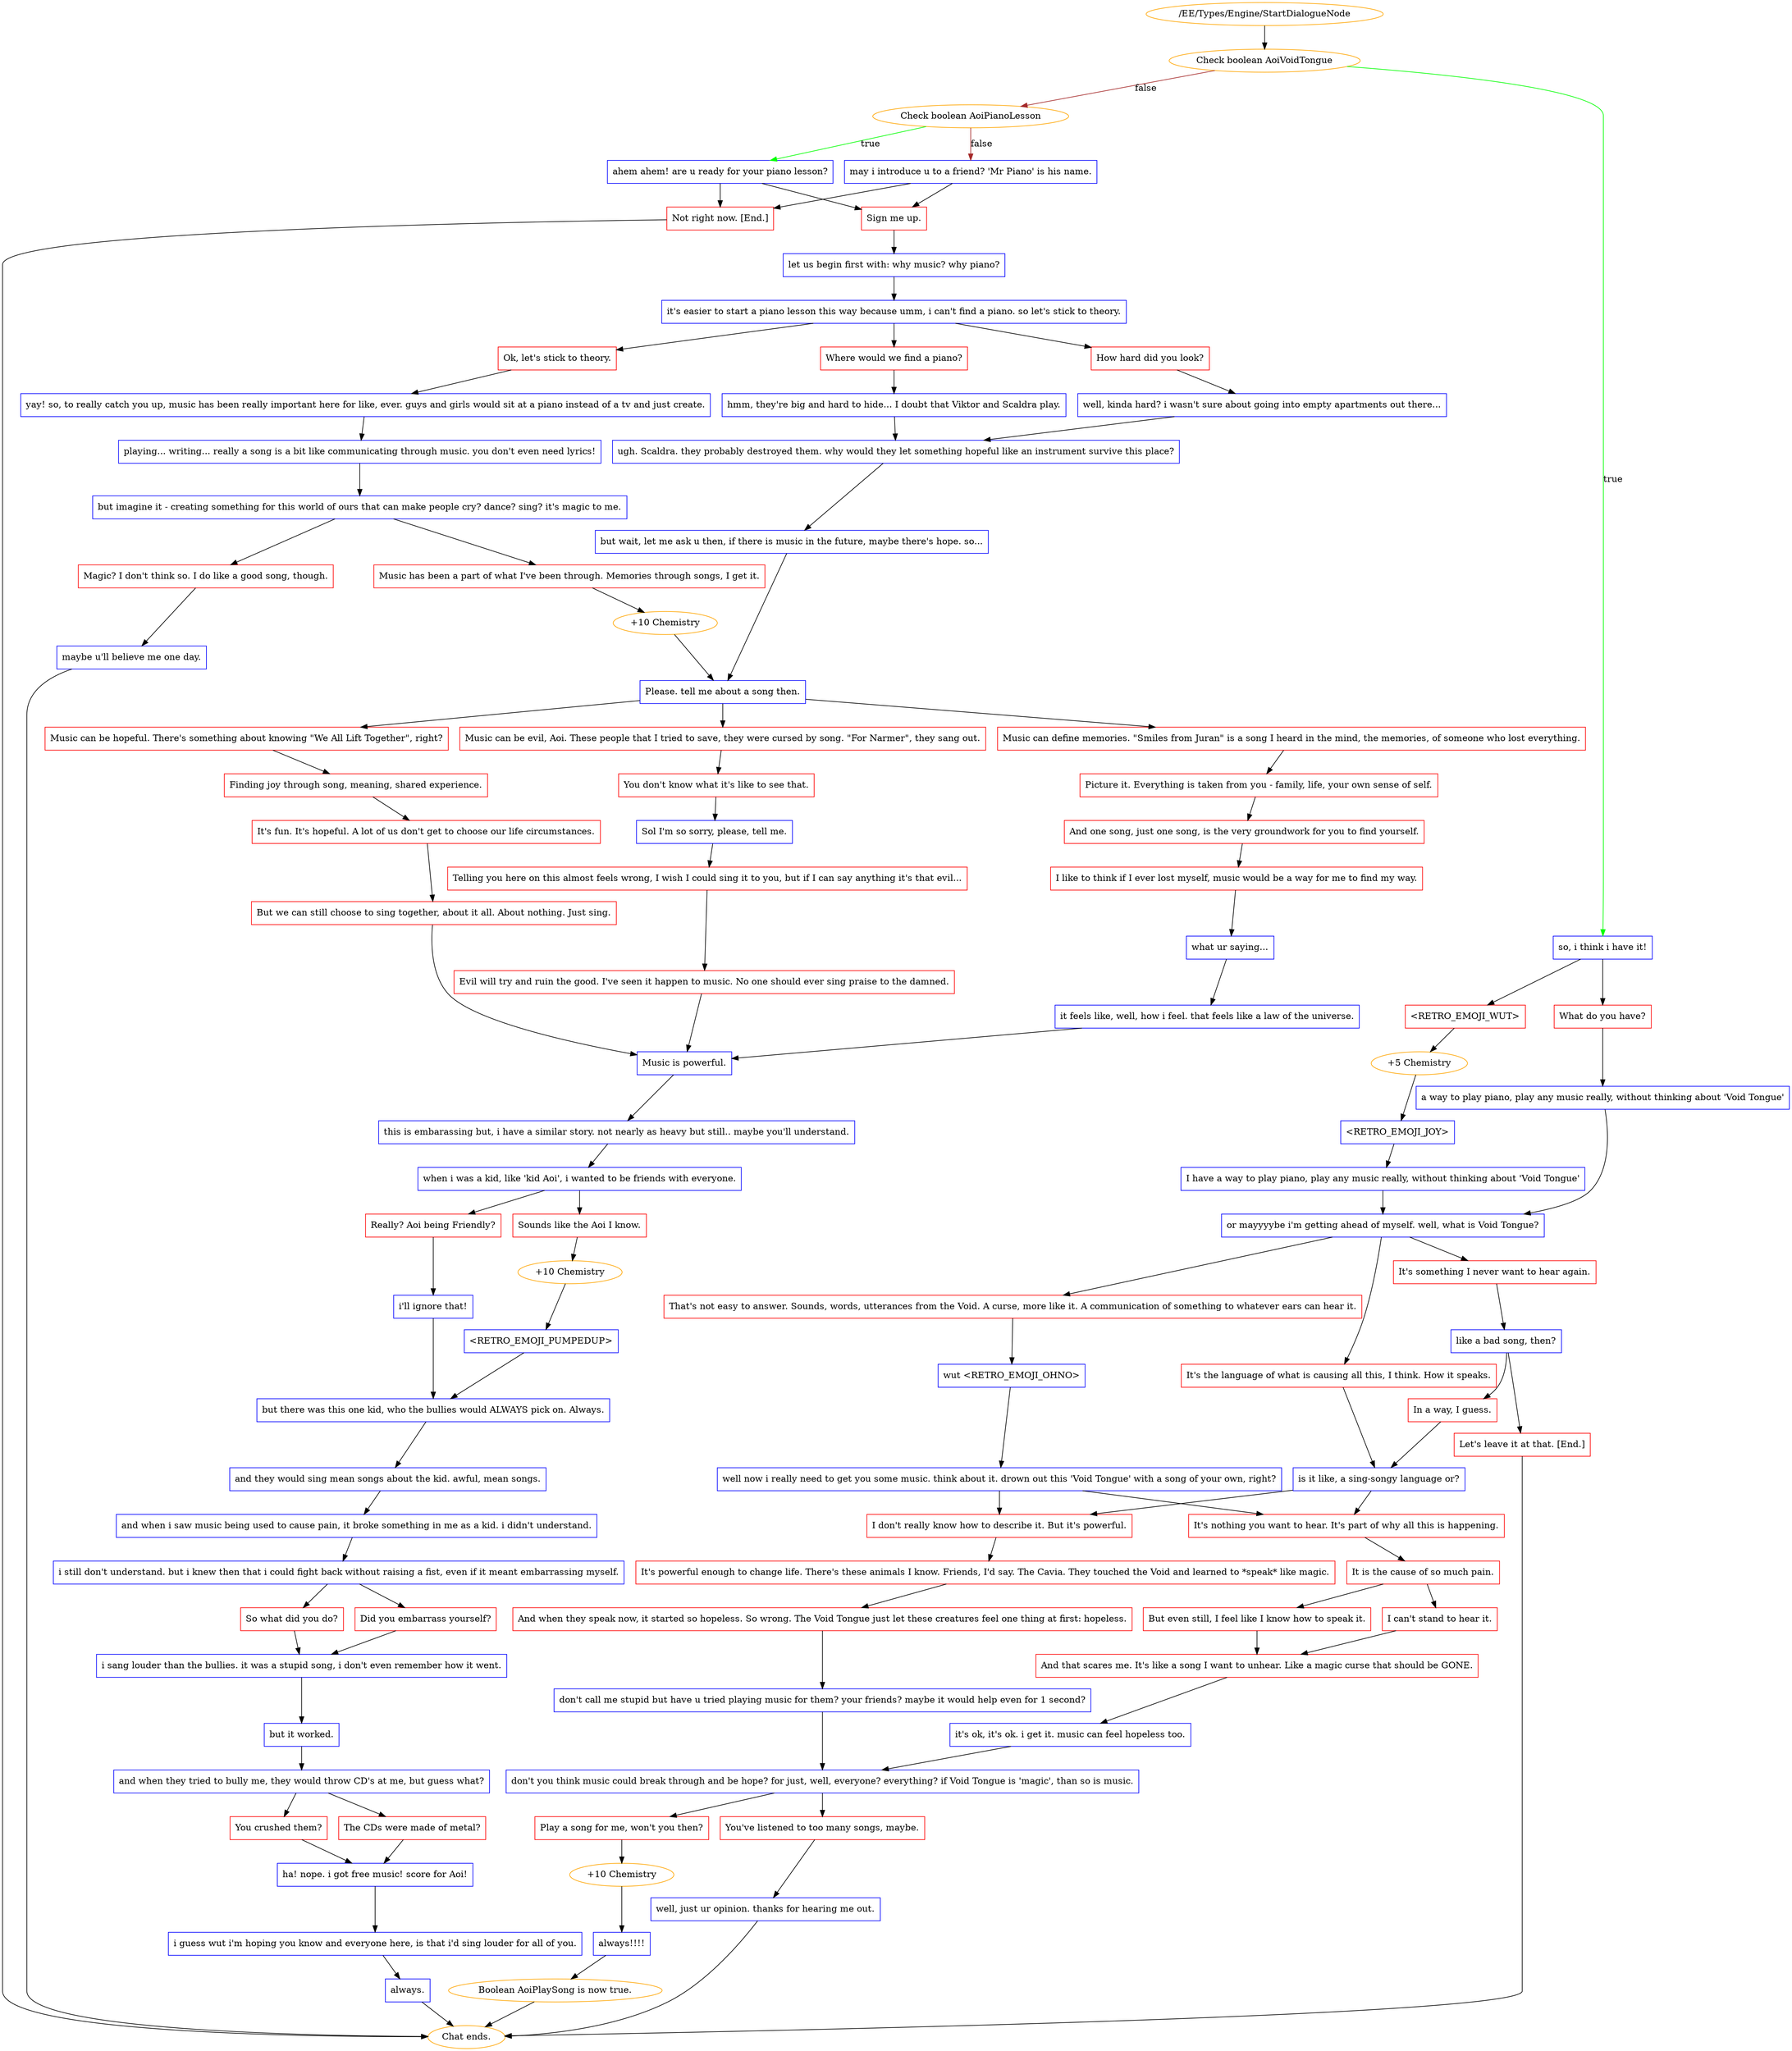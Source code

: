 digraph {
	2911 [label="/EE/Types/Engine/StartDialogueNode",color=orange];
		2911 -> 2912;
	2912 [label="Check boolean AoiVoidTongue",color=orange];
		2912 -> 2914 [label=true,color=green];
		2912 -> 2913 [label=false,color=brown];
	2914 [label="so, i think i have it!",shape=box,color=blue];
		2914 -> 2917;
		2914 -> 2918;
	2913 [label="Check boolean AoiPianoLesson",color=orange];
		2913 -> 2915 [label=true,color=green];
		2913 -> 2916 [label=false,color=brown];
	2917 [label="<RETRO_EMOJI_WUT>",shape=box,color=red];
		2917 -> 2919;
	2918 [label="What do you have?",shape=box,color=red];
		2918 -> 2920;
	2915 [label="ahem ahem! are u ready for your piano lesson?",shape=box,color=blue];
		2915 -> 2921;
		2915 -> 2922;
	2916 [label="may i introduce u to a friend? 'Mr Piano' is his name.",shape=box,color=blue];
		2916 -> 2921;
		2916 -> 2922;
	2919 [label="+5 Chemistry",color=orange];
		2919 -> 2924;
	2920 [label="a way to play piano, play any music really, without thinking about 'Void Tongue'",shape=box,color=blue];
		2920 -> 2926;
	2921 [label="Sign me up.",shape=box,color=red];
		2921 -> 2927;
	2922 [label="Not right now. [End.]",shape=box,color=red];
		2922 -> "Chat ends.";
	2924 [label="<RETRO_EMOJI_JOY>",shape=box,color=blue];
		2924 -> 2925;
	2926 [label="or mayyyybe i'm getting ahead of myself. well, what is Void Tongue?",shape=box,color=blue];
		2926 -> 2929;
		2926 -> 2930;
		2926 -> 2931;
	2927 [label="let us begin first with: why music? why piano?",shape=box,color=blue];
		2927 -> 2928;
	"Chat ends." [color=orange];
	2925 [label="I have a way to play piano, play any music really, without thinking about 'Void Tongue'",shape=box,color=blue];
		2925 -> 2926;
	2929 [label="That's not easy to answer. Sounds, words, utterances from the Void. A curse, more like it. A communication of something to whatever ears can hear it.",shape=box,color=red];
		2929 -> 2948;
	2930 [label="It's something I never want to hear again.",shape=box,color=red];
		2930 -> 2949;
	2931 [label="It's the language of what is causing all this, I think. How it speaks.",shape=box,color=red];
		2931 -> 2953;
	2928 [label="it's easier to start a piano lesson this way because umm, i can't find a piano. so let's stick to theory.",shape=box,color=blue];
		2928 -> 2934;
		2928 -> 2932;
		2928 -> 2933;
	2948 [label="wut <RETRO_EMOJI_OHNO>",shape=box,color=blue];
		2948 -> 2954;
	2949 [label="like a bad song, then?",shape=box,color=blue];
		2949 -> 2950;
		2949 -> 2951;
	2953 [label="is it like, a sing-songy language or?",shape=box,color=blue];
		2953 -> 2955;
		2953 -> 2956;
	2934 [label="Ok, let's stick to theory.",shape=box,color=red];
		2934 -> 2935;
	2932 [label="How hard did you look?",shape=box,color=red];
		2932 -> 2938;
	2933 [label="Where would we find a piano?",shape=box,color=red];
		2933 -> 2939;
	2954 [label="well now i really need to get you some music. think about it. drown out this 'Void Tongue' with a song of your own, right?",shape=box,color=blue];
		2954 -> 2955;
		2954 -> 2956;
	2950 [label="Let's leave it at that. [End.]",shape=box,color=red];
		2950 -> "Chat ends.";
	2951 [label="In a way, I guess.",shape=box,color=red];
		2951 -> 2953;
	2955 [label="I don't really know how to describe it. But it's powerful.",shape=box,color=red];
		2955 -> 2957;
	2956 [label="It's nothing you want to hear. It's part of why all this is happening.",shape=box,color=red];
		2956 -> 2960;
	2935 [label="yay! so, to really catch you up, music has been really important here for like, ever. guys and girls would sit at a piano instead of a tv and just create.",shape=box,color=blue];
		2935 -> 2936;
	2938 [label="well, kinda hard? i wasn't sure about going into empty apartments out there...",shape=box,color=blue];
		2938 -> 2940;
	2939 [label="hmm, they're big and hard to hide... I doubt that Viktor and Scaldra play.",shape=box,color=blue];
		2939 -> 2940;
	"Chat ends." [color=orange];
	2957 [label="It's powerful enough to change life. There's these animals I know. Friends, I'd say. The Cavia. They touched the Void and learned to *speak* like magic.",shape=box,color=red];
		2957 -> 2959;
	2960 [label="It is the cause of so much pain.",shape=box,color=red];
		2960 -> 2961;
		2960 -> 2962;
	2936 [label="playing... writing... really a song is a bit like communicating through music. you don't even need lyrics!",shape=box,color=blue];
		2936 -> 2937;
	2940 [label="ugh. Scaldra. they probably destroyed them. why would they let something hopeful like an instrument survive this place?",shape=box,color=blue];
		2940 -> 2941;
	2959 [label="And when they speak now, it started so hopeless. So wrong. The Void Tongue just let these creatures feel one thing at first: hopeless.",shape=box,color=red];
		2959 -> 2958;
	2961 [label="I can't stand to hear it.",shape=box,color=red];
		2961 -> 2963;
	2962 [label="But even still, I feel like I know how to speak it.",shape=box,color=red];
		2962 -> 2963;
	2937 [label="but imagine it - creating something for this world of ours that can make people cry? dance? sing? it's magic to me.",shape=box,color=blue];
		2937 -> 2942;
		2937 -> 2943;
	2941 [label="but wait, let me ask u then, if there is music in the future, maybe there's hope. so...",shape=box,color=blue];
		2941 -> 2945;
	2958 [label="don't call me stupid but have u tried playing music for them? your friends? maybe it would help even for 1 second?",shape=box,color=blue];
		2958 -> 2965;
	2963 [label="And that scares me. It's like a song I want to unhear. Like a magic curse that should be GONE.",shape=box,color=red];
		2963 -> 2964;
	2942 [label="Magic? I don't think so. I do like a good song, though.",shape=box,color=red];
		2942 -> 2946;
	2943 [label="Music has been a part of what I've been through. Memories through songs, I get it.",shape=box,color=red];
		2943 -> 2944;
	2945 [label="Please. tell me about a song then.",shape=box,color=blue];
		2945 -> 2974;
		2945 -> 2975;
		2945 -> 2976;
	2965 [label="don't you think music could break through and be hope? for just, well, everyone? everything? if Void Tongue is 'magic', than so is music.",shape=box,color=blue];
		2965 -> 2967;
		2965 -> 2966;
	2964 [label="it's ok, it's ok. i get it. music can feel hopeless too.",shape=box,color=blue];
		2964 -> 2965;
	2946 [label="maybe u'll believe me one day.",shape=box,color=blue];
		2946 -> "Chat ends.";
	2944 [label="+10 Chemistry",color=orange];
		2944 -> 2945;
	2974 [label="Music can define memories. \"Smiles from Juran\" is a song I heard in the mind, the memories, of someone who lost everything.",shape=box,color=red];
		2974 -> 2977;
	2975 [label="Music can be hopeful. There's something about knowing \"We All Lift Together\", right?",shape=box,color=red];
		2975 -> 2978;
	2976 [label="Music can be evil, Aoi. These people that I tried to save, they were cursed by song. \"For Narmer\", they sang out.",shape=box,color=red];
		2976 -> 2979;
	2967 [label="Play a song for me, won't you then?",shape=box,color=red];
		2967 -> 2968;
	2966 [label="You've listened to too many songs, maybe.",shape=box,color=red];
		2966 -> 2969;
	"Chat ends." [color=orange];
	2977 [label="Picture it. Everything is taken from you - family, life, your own sense of self.",shape=box,color=red];
		2977 -> 2980;
	2978 [label="Finding joy through song, meaning, shared experience.",shape=box,color=red];
		2978 -> 2981;
	2979 [label="You don't know what it's like to see that.",shape=box,color=red];
		2979 -> 2982;
	2968 [label="+10 Chemistry",color=orange];
		2968 -> 2971;
	2969 [label="well, just ur opinion. thanks for hearing me out.",shape=box,color=blue];
		2969 -> "Chat ends.";
	2980 [label="And one song, just one song, is the very groundwork for you to find yourself.",shape=box,color=red];
		2980 -> 2983;
	2981 [label="It's fun. It's hopeful. A lot of us don't get to choose our life circumstances.",shape=box,color=red];
		2981 -> 2984;
	2982 [label="Sol I'm so sorry, please, tell me.",shape=box,color=blue];
		2982 -> 2985;
	2971 [label="always!!!!",shape=box,color=blue];
		2971 -> 2972;
	"Chat ends." [color=orange];
	2983 [label="I like to think if I ever lost myself, music would be a way for me to find my way.",shape=box,color=red];
		2983 -> 2987;
	2984 [label="But we can still choose to sing together, about it all. About nothing. Just sing.",shape=box,color=red];
		2984 -> 2989;
	2985 [label="Telling you here on this almost feels wrong, I wish I could sing it to you, but if I can say anything it's that evil...",shape=box,color=red];
		2985 -> 2986;
	2972 [label="Boolean AoiPlaySong is now true.",color=orange];
		2972 -> "Chat ends.";
	2987 [label="what ur saying...",shape=box,color=blue];
		2987 -> 2988;
	2989 [label="Music is powerful.",shape=box,color=blue];
		2989 -> 2990;
	2986 [label="Evil will try and ruin the good. I've seen it happen to music. No one should ever sing praise to the damned.",shape=box,color=red];
		2986 -> 2989;
	"Chat ends." [color=orange];
	2988 [label="it feels like, well, how i feel. that feels like a law of the universe.",shape=box,color=blue];
		2988 -> 2989;
	2990 [label="this is embarassing but, i have a similar story. not nearly as heavy but still.. maybe you'll understand.",shape=box,color=blue];
		2990 -> 2991;
	2991 [label="when i was a kid, like 'kid Aoi', i wanted to be friends with everyone.",shape=box,color=blue];
		2991 -> 2992;
		2991 -> 2993;
	2992 [label="Sounds like the Aoi I know.",shape=box,color=red];
		2992 -> 2994;
	2993 [label="Really? Aoi being Friendly?",shape=box,color=red];
		2993 -> 2996;
	2994 [label="+10 Chemistry",color=orange];
		2994 -> 2995;
	2996 [label="i'll ignore that!",shape=box,color=blue];
		2996 -> 2997;
	2995 [label="<RETRO_EMOJI_PUMPEDUP>",shape=box,color=blue];
		2995 -> 2997;
	2997 [label="but there was this one kid, who the bullies would ALWAYS pick on. Always.",shape=box,color=blue];
		2997 -> 2998;
	2998 [label="and they would sing mean songs about the kid. awful, mean songs.",shape=box,color=blue];
		2998 -> 2999;
	2999 [label="and when i saw music being used to cause pain, it broke something in me as a kid. i didn't understand.",shape=box,color=blue];
		2999 -> 3000;
	3000 [label="i still don't understand. but i knew then that i could fight back without raising a fist, even if it meant embarrassing myself.",shape=box,color=blue];
		3000 -> 3001;
		3000 -> 3002;
	3001 [label="So what did you do?",shape=box,color=red];
		3001 -> 3003;
	3002 [label="Did you embarrass yourself?",shape=box,color=red];
		3002 -> 3003;
	3003 [label="i sang louder than the bullies. it was a stupid song, i don't even remember how it went.",shape=box,color=blue];
		3003 -> 3004;
	3004 [label="but it worked.",shape=box,color=blue];
		3004 -> 3005;
	3005 [label="and when they tried to bully me, they would throw CD's at me, but guess what?",shape=box,color=blue];
		3005 -> 3009;
		3005 -> 3006;
	3009 [label="The CDs were made of metal?",shape=box,color=red];
		3009 -> 3007;
	3006 [label="You crushed them?",shape=box,color=red];
		3006 -> 3007;
	3007 [label="ha! nope. i got free music! score for Aoi!",shape=box,color=blue];
		3007 -> 3008;
	3008 [label="i guess wut i'm hoping you know and everyone here, is that i'd sing louder for all of you.",shape=box,color=blue];
		3008 -> 3010;
	3010 [label="always.",shape=box,color=blue];
		3010 -> "Chat ends.";
	"Chat ends." [color=orange];
}